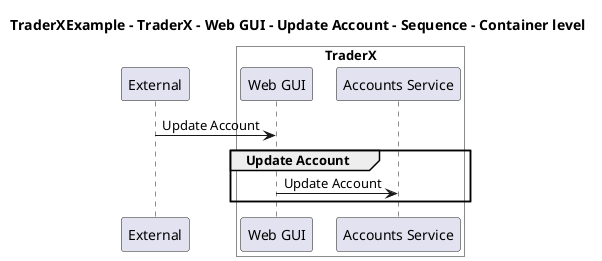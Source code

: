 @startuml

title TraderXExample - TraderX - Web GUI - Update Account - Sequence - Container level

participant "External" as C4InterFlow.SoftwareSystems.ExternalSystem

box "TraderX" #White
    participant "Web GUI" as TraderXExample.SoftwareSystems.TraderX.Containers.WebGUI
    participant "Accounts Service" as TraderXExample.SoftwareSystems.TraderX.Containers.AccountsService
end box


C4InterFlow.SoftwareSystems.ExternalSystem -> TraderXExample.SoftwareSystems.TraderX.Containers.WebGUI : Update Account
group Update Account
TraderXExample.SoftwareSystems.TraderX.Containers.WebGUI -> TraderXExample.SoftwareSystems.TraderX.Containers.AccountsService : Update Account
end


@enduml
